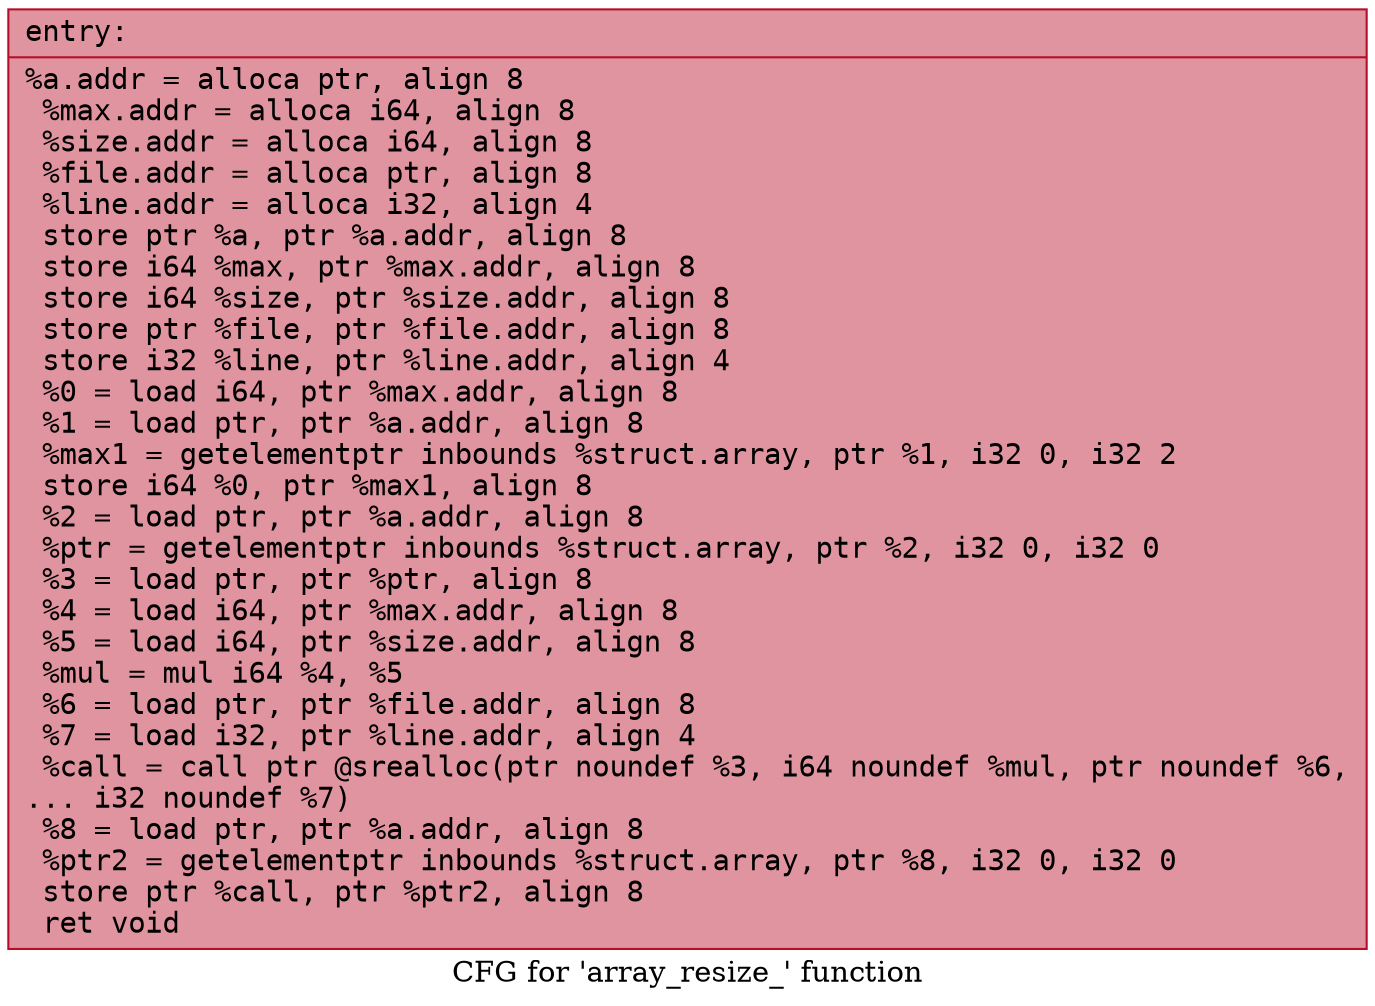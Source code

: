 digraph "CFG for 'array_resize_' function" {
	label="CFG for 'array_resize_' function";

	Node0x5564aadf20b0 [shape=record,color="#b70d28ff", style=filled, fillcolor="#b70d2870" fontname="Courier",label="{entry:\l|  %a.addr = alloca ptr, align 8\l  %max.addr = alloca i64, align 8\l  %size.addr = alloca i64, align 8\l  %file.addr = alloca ptr, align 8\l  %line.addr = alloca i32, align 4\l  store ptr %a, ptr %a.addr, align 8\l  store i64 %max, ptr %max.addr, align 8\l  store i64 %size, ptr %size.addr, align 8\l  store ptr %file, ptr %file.addr, align 8\l  store i32 %line, ptr %line.addr, align 4\l  %0 = load i64, ptr %max.addr, align 8\l  %1 = load ptr, ptr %a.addr, align 8\l  %max1 = getelementptr inbounds %struct.array, ptr %1, i32 0, i32 2\l  store i64 %0, ptr %max1, align 8\l  %2 = load ptr, ptr %a.addr, align 8\l  %ptr = getelementptr inbounds %struct.array, ptr %2, i32 0, i32 0\l  %3 = load ptr, ptr %ptr, align 8\l  %4 = load i64, ptr %max.addr, align 8\l  %5 = load i64, ptr %size.addr, align 8\l  %mul = mul i64 %4, %5\l  %6 = load ptr, ptr %file.addr, align 8\l  %7 = load i32, ptr %line.addr, align 4\l  %call = call ptr @srealloc(ptr noundef %3, i64 noundef %mul, ptr noundef %6,\l... i32 noundef %7)\l  %8 = load ptr, ptr %a.addr, align 8\l  %ptr2 = getelementptr inbounds %struct.array, ptr %8, i32 0, i32 0\l  store ptr %call, ptr %ptr2, align 8\l  ret void\l}"];
}
